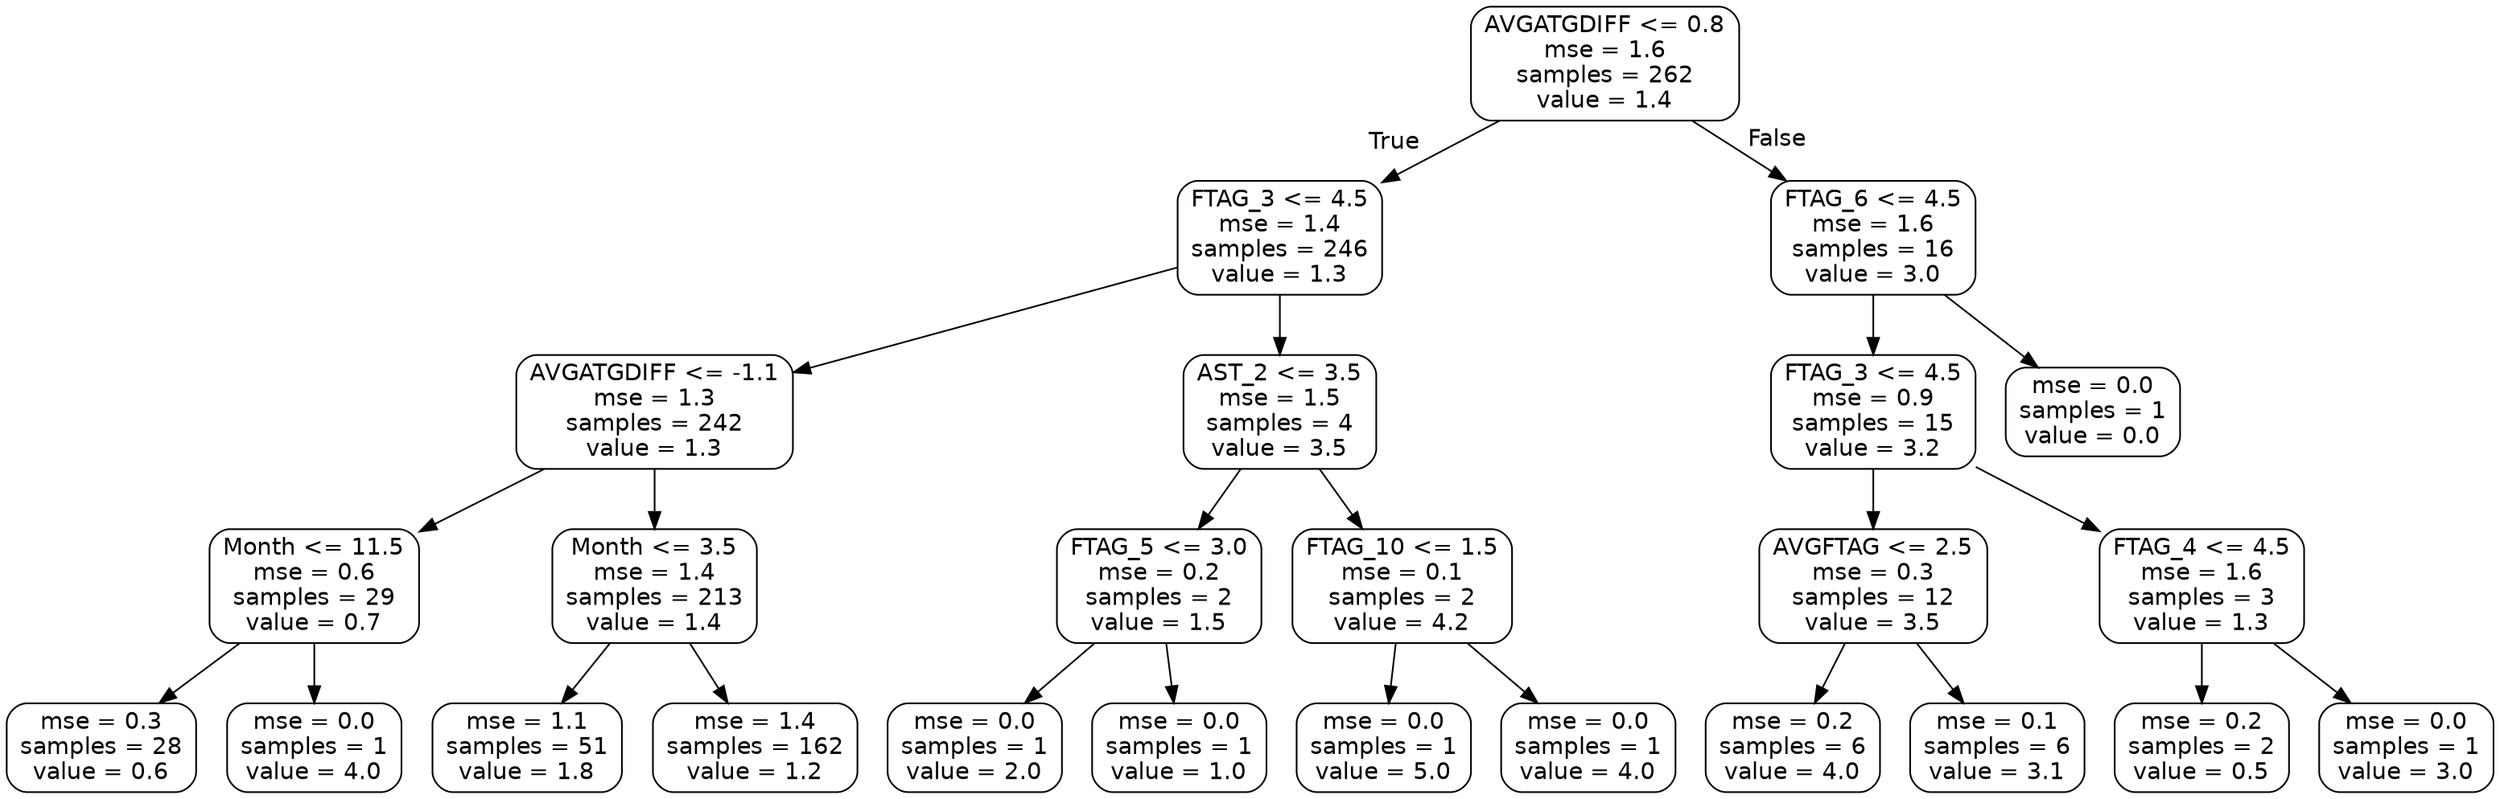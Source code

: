 digraph Tree {
node [shape=box, style="rounded", color="black", fontname=helvetica] ;
edge [fontname=helvetica] ;
0 [label="AVGATGDIFF <= 0.8\nmse = 1.6\nsamples = 262\nvalue = 1.4"] ;
1 [label="FTAG_3 <= 4.5\nmse = 1.4\nsamples = 246\nvalue = 1.3"] ;
0 -> 1 [labeldistance=2.5, labelangle=45, headlabel="True"] ;
2 [label="AVGATGDIFF <= -1.1\nmse = 1.3\nsamples = 242\nvalue = 1.3"] ;
1 -> 2 ;
3 [label="Month <= 11.5\nmse = 0.6\nsamples = 29\nvalue = 0.7"] ;
2 -> 3 ;
4 [label="mse = 0.3\nsamples = 28\nvalue = 0.6"] ;
3 -> 4 ;
5 [label="mse = 0.0\nsamples = 1\nvalue = 4.0"] ;
3 -> 5 ;
6 [label="Month <= 3.5\nmse = 1.4\nsamples = 213\nvalue = 1.4"] ;
2 -> 6 ;
7 [label="mse = 1.1\nsamples = 51\nvalue = 1.8"] ;
6 -> 7 ;
8 [label="mse = 1.4\nsamples = 162\nvalue = 1.2"] ;
6 -> 8 ;
9 [label="AST_2 <= 3.5\nmse = 1.5\nsamples = 4\nvalue = 3.5"] ;
1 -> 9 ;
10 [label="FTAG_5 <= 3.0\nmse = 0.2\nsamples = 2\nvalue = 1.5"] ;
9 -> 10 ;
11 [label="mse = 0.0\nsamples = 1\nvalue = 2.0"] ;
10 -> 11 ;
12 [label="mse = 0.0\nsamples = 1\nvalue = 1.0"] ;
10 -> 12 ;
13 [label="FTAG_10 <= 1.5\nmse = 0.1\nsamples = 2\nvalue = 4.2"] ;
9 -> 13 ;
14 [label="mse = 0.0\nsamples = 1\nvalue = 5.0"] ;
13 -> 14 ;
15 [label="mse = 0.0\nsamples = 1\nvalue = 4.0"] ;
13 -> 15 ;
16 [label="FTAG_6 <= 4.5\nmse = 1.6\nsamples = 16\nvalue = 3.0"] ;
0 -> 16 [labeldistance=2.5, labelangle=-45, headlabel="False"] ;
17 [label="FTAG_3 <= 4.5\nmse = 0.9\nsamples = 15\nvalue = 3.2"] ;
16 -> 17 ;
18 [label="AVGFTAG <= 2.5\nmse = 0.3\nsamples = 12\nvalue = 3.5"] ;
17 -> 18 ;
19 [label="mse = 0.2\nsamples = 6\nvalue = 4.0"] ;
18 -> 19 ;
20 [label="mse = 0.1\nsamples = 6\nvalue = 3.1"] ;
18 -> 20 ;
21 [label="FTAG_4 <= 4.5\nmse = 1.6\nsamples = 3\nvalue = 1.3"] ;
17 -> 21 ;
22 [label="mse = 0.2\nsamples = 2\nvalue = 0.5"] ;
21 -> 22 ;
23 [label="mse = 0.0\nsamples = 1\nvalue = 3.0"] ;
21 -> 23 ;
24 [label="mse = 0.0\nsamples = 1\nvalue = 0.0"] ;
16 -> 24 ;
}